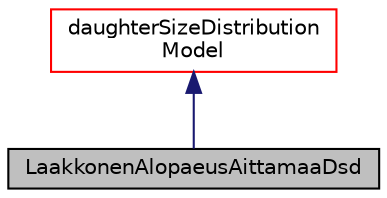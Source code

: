 digraph "LaakkonenAlopaeusAittamaaDsd"
{
  bgcolor="transparent";
  edge [fontname="Helvetica",fontsize="10",labelfontname="Helvetica",labelfontsize="10"];
  node [fontname="Helvetica",fontsize="10",shape=record];
  Node1 [label="LaakkonenAlopaeusAittamaaDsd",height=0.2,width=0.4,color="black", fillcolor="grey75", style="filled" fontcolor="black"];
  Node2 -> Node1 [dir="back",color="midnightblue",fontsize="10",style="solid",fontname="Helvetica"];
  Node2 [label="daughterSizeDistribution\lModel",height=0.2,width=0.4,color="red",URL="$classFoam_1_1diameterModels_1_1daughterSizeDistributionModel.html",tooltip="Base class for daughter size distribution models. "];
}
